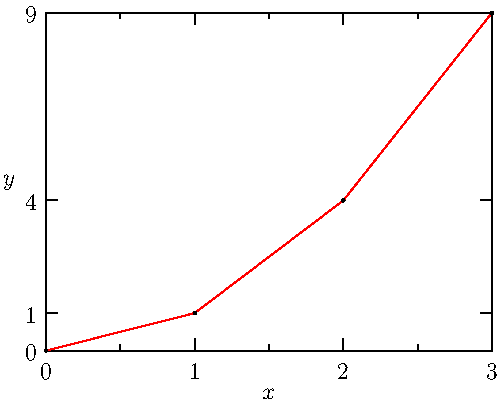 
import graph;

size(250,200,IgnoreAspect);

real[] x={0,1,2,3};
real[] y=x^2;

draw(graph(x,y),red,MarkFill[0]);

xaxis("$x$",BottomTop,LeftTicks);
yaxis("$y$",LeftRight,RightTicks(y));
